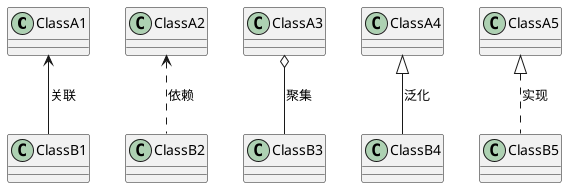 @startuml
ClassA1 <-- ClassB1:  关联
ClassA2 <.. ClassB2 : 依赖
ClassA3 o-- ClassB3:聚集
ClassA4 <|-- ClassB4:泛化
ClassA5 <|.. ClassB5:实现
@enduml
